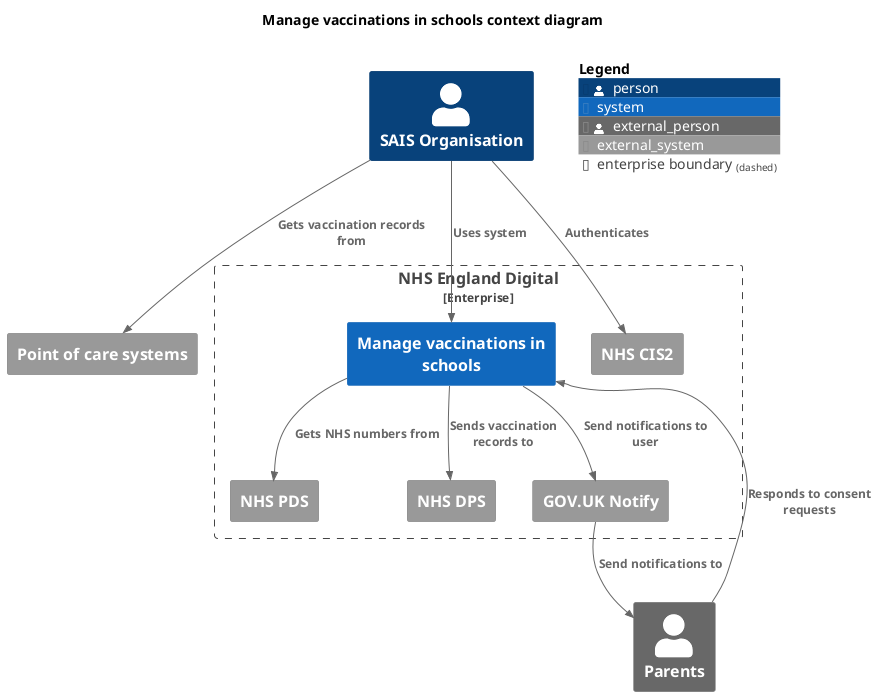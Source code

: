 @startuml

!include <C4/C4_Context.puml>

LAYOUT_TOP_DOWN()

title "Manage vaccinations in schools context diagram"

Person_Ext(parents, "Parents")

System_Ext(poc, "Point of care systems")
Person(sais, "SAIS Organisation")

Enterprise_Boundary(nhs, "NHS England Digital") {
  System(mavis, "Manage vaccinations in schools")

  System_Ext(cis, "NHS CIS2")
  System_Ext(pds, "NHS PDS")
  System_Ext(dps, "NHS DPS")
  System_Ext(notify, "GOV.UK Notify")
}

AddRelTag("optional", $textColor="black", $lineColor="black", $lineStyle="dashed")

Rel(sais, cis, "Authenticates")
Rel(sais, mavis, "Uses system")
Rel(sais, poc, "Gets vaccination records from")
Rel(mavis, notify, "Send notifications to user")
Rel(notify, parents, "Send notifications to")
Rel(parents, mavis, "Responds to consent requests")
Rel(mavis, pds, "Gets NHS numbers from")
Rel(mavis, dps, "Sends vaccination records to")

SHOW_FLOATING_LEGEND()

@enduml
